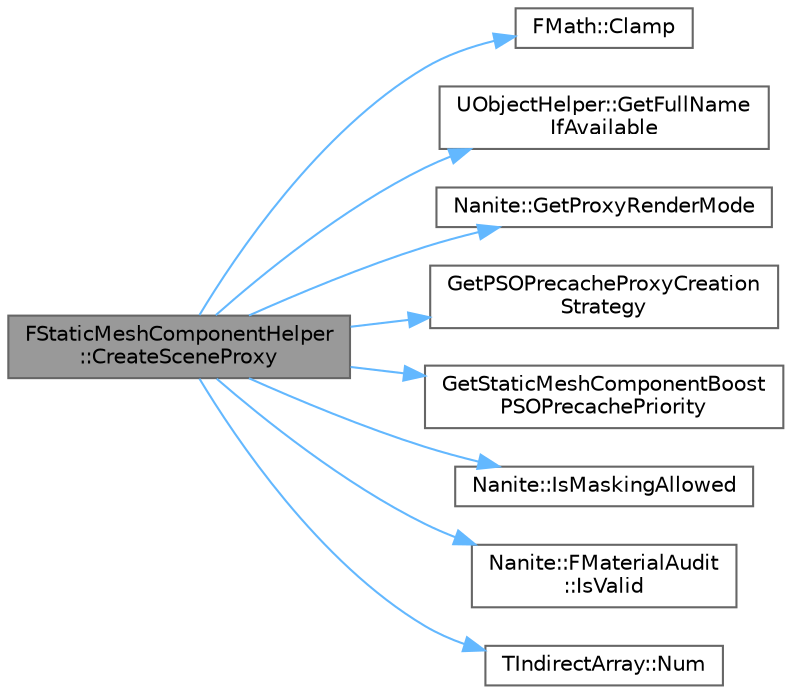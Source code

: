 digraph "FStaticMeshComponentHelper::CreateSceneProxy"
{
 // INTERACTIVE_SVG=YES
 // LATEX_PDF_SIZE
  bgcolor="transparent";
  edge [fontname=Helvetica,fontsize=10,labelfontname=Helvetica,labelfontsize=10];
  node [fontname=Helvetica,fontsize=10,shape=box,height=0.2,width=0.4];
  rankdir="LR";
  Node1 [id="Node000001",label="FStaticMeshComponentHelper\l::CreateSceneProxy",height=0.2,width=0.4,color="gray40", fillcolor="grey60", style="filled", fontcolor="black",tooltip=" "];
  Node1 -> Node2 [id="edge1_Node000001_Node000002",color="steelblue1",style="solid",tooltip=" "];
  Node2 [id="Node000002",label="FMath::Clamp",height=0.2,width=0.4,color="grey40", fillcolor="white", style="filled",URL="$dc/d20/structFMath.html#a7dbca5929b2ea7f13304eb4c927dab6c",tooltip="Clamps X to be between Min and Max, inclusive."];
  Node1 -> Node3 [id="edge2_Node000001_Node000003",color="steelblue1",style="solid",tooltip=" "];
  Node3 [id="Node000003",label="UObjectHelper::GetFullName\lIfAvailable",height=0.2,width=0.4,color="grey40", fillcolor="white", style="filled",URL="$db/d7f/namespaceUObjectHelper.html#af4e27f6382ac36ba45d997a7a3d389e6",tooltip=" "];
  Node1 -> Node4 [id="edge3_Node000001_Node000004",color="steelblue1",style="solid",tooltip=" "];
  Node4 [id="Node000004",label="Nanite::GetProxyRenderMode",height=0.2,width=0.4,color="grey40", fillcolor="white", style="filled",URL="$d0/de2/namespaceNanite.html#a459ee59297cea674b963f5155f0de81b",tooltip=" "];
  Node1 -> Node5 [id="edge4_Node000001_Node000005",color="steelblue1",style="solid",tooltip=" "];
  Node5 [id="Node000005",label="GetPSOPrecacheProxyCreation\lStrategy",height=0.2,width=0.4,color="grey40", fillcolor="white", style="filled",URL="$d5/d11/PSOPrecache_8h.html#a76e57b7d44fd475eb938fd725e11c75b",tooltip=" "];
  Node1 -> Node6 [id="edge5_Node000001_Node000006",color="steelblue1",style="solid",tooltip=" "];
  Node6 [id="Node000006",label="GetStaticMeshComponentBoost\lPSOPrecachePriority",height=0.2,width=0.4,color="grey40", fillcolor="white", style="filled",URL="$d8/d6d/StaticMeshSceneProxy_8h.html#a29d5da6e7d7b5a124fd6149026ed743e",tooltip=" "];
  Node1 -> Node7 [id="edge6_Node000001_Node000007",color="steelblue1",style="solid",tooltip=" "];
  Node7 [id="Node000007",label="Nanite::IsMaskingAllowed",height=0.2,width=0.4,color="grey40", fillcolor="white", style="filled",URL="$d0/de2/namespaceNanite.html#aae859319286d0bb64ae488b2edc41358",tooltip=" "];
  Node1 -> Node8 [id="edge7_Node000001_Node000008",color="steelblue1",style="solid",tooltip=" "];
  Node8 [id="Node000008",label="Nanite::FMaterialAudit\l::IsValid",height=0.2,width=0.4,color="grey40", fillcolor="white", style="filled",URL="$d8/dce/structNanite_1_1FMaterialAudit.html#ac4eecd829441ba63a460bfb5d77cab3b",tooltip=" "];
  Node1 -> Node9 [id="edge8_Node000001_Node000009",color="steelblue1",style="solid",tooltip=" "];
  Node9 [id="Node000009",label="TIndirectArray::Num",height=0.2,width=0.4,color="grey40", fillcolor="white", style="filled",URL="$d6/dc5/classTIndirectArray.html#ad938dd8f3eb04eb5907d00b107286e55",tooltip="Gets number of elements in array."];
}

